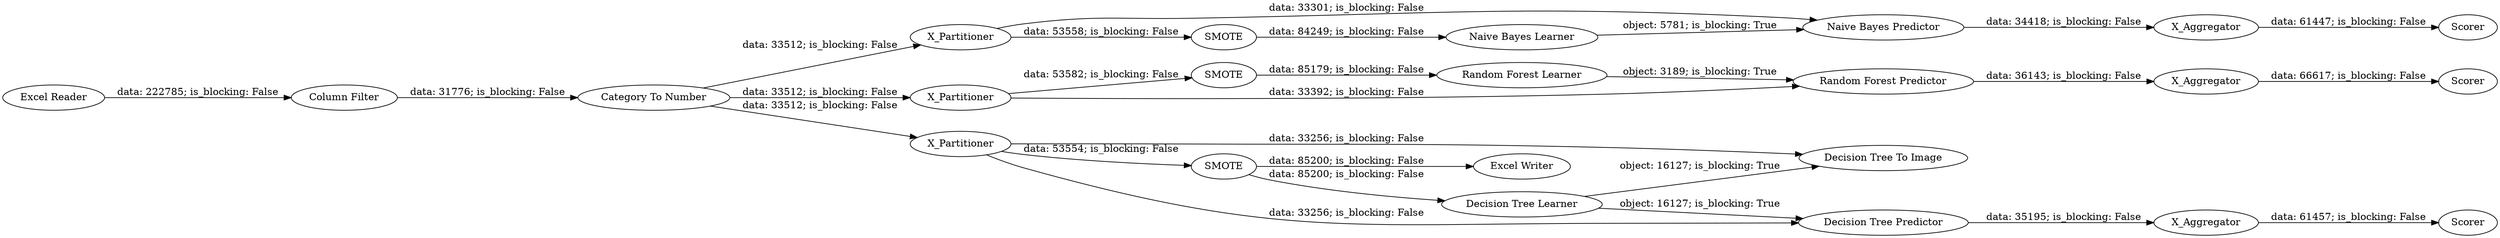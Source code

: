 digraph {
	"-8382867660556421757_28" [label=Scorer]
	"-8382867660556421757_29" [label=SMOTE]
	"-8382867660556421757_5" [label="Decision Tree Learner"]
	"-8382867660556421757_27" [label=X_Aggregator]
	"-8382867660556421757_25" [label="Naive Bayes Learner"]
	"-8382867660556421757_32" [label=SMOTE]
	"-8382867660556421757_26" [label=X_Partitioner]
	"-8382867660556421757_10" [label="Category To Number"]
	"-8382867660556421757_19" [label="Excel Writer"]
	"-8382867660556421757_15" [label="Random Forest Predictor"]
	"-8382867660556421757_23" [label=X_Aggregator]
	"-8382867660556421757_2" [label="Column Filter"]
	"-8382867660556421757_4" [label="Decision Tree Predictor"]
	"-8382867660556421757_17" [label=X_Partitioner]
	"-8382867660556421757_24" [label="Naive Bayes Predictor"]
	"-8382867660556421757_12" [label=X_Partitioner]
	"-8382867660556421757_14" [label="Random Forest Learner"]
	"-8382867660556421757_1" [label="Excel Reader"]
	"-8382867660556421757_21" [label=Scorer]
	"-8382867660556421757_30" [label=SMOTE]
	"-8382867660556421757_8" [label=X_Aggregator]
	"-8382867660556421757_31" [label="Decision Tree To Image"]
	"-8382867660556421757_9" [label=Scorer]
	"-8382867660556421757_26" -> "-8382867660556421757_32" [label="data: 53558; is_blocking: False"]
	"-8382867660556421757_23" -> "-8382867660556421757_21" [label="data: 66617; is_blocking: False"]
	"-8382867660556421757_29" -> "-8382867660556421757_19" [label="data: 85200; is_blocking: False"]
	"-8382867660556421757_12" -> "-8382867660556421757_29" [label="data: 53554; is_blocking: False"]
	"-8382867660556421757_10" -> "-8382867660556421757_17" [label="data: 33512; is_blocking: False"]
	"-8382867660556421757_26" -> "-8382867660556421757_24" [label="data: 33301; is_blocking: False"]
	"-8382867660556421757_2" -> "-8382867660556421757_10" [label="data: 31776; is_blocking: False"]
	"-8382867660556421757_5" -> "-8382867660556421757_31" [label="object: 16127; is_blocking: True"]
	"-8382867660556421757_27" -> "-8382867660556421757_28" [label="data: 61447; is_blocking: False"]
	"-8382867660556421757_17" -> "-8382867660556421757_15" [label="data: 33392; is_blocking: False"]
	"-8382867660556421757_12" -> "-8382867660556421757_4" [label="data: 33256; is_blocking: False"]
	"-8382867660556421757_8" -> "-8382867660556421757_9" [label="data: 61457; is_blocking: False"]
	"-8382867660556421757_4" -> "-8382867660556421757_8" [label="data: 35195; is_blocking: False"]
	"-8382867660556421757_1" -> "-8382867660556421757_2" [label="data: 222785; is_blocking: False"]
	"-8382867660556421757_10" -> "-8382867660556421757_26" [label="data: 33512; is_blocking: False"]
	"-8382867660556421757_14" -> "-8382867660556421757_15" [label="object: 3189; is_blocking: True"]
	"-8382867660556421757_24" -> "-8382867660556421757_27" [label="data: 34418; is_blocking: False"]
	"-8382867660556421757_10" -> "-8382867660556421757_12" [label="data: 33512; is_blocking: False"]
	"-8382867660556421757_29" -> "-8382867660556421757_5" [label="data: 85200; is_blocking: False"]
	"-8382867660556421757_25" -> "-8382867660556421757_24" [label="object: 5781; is_blocking: True"]
	"-8382867660556421757_30" -> "-8382867660556421757_14" [label="data: 85179; is_blocking: False"]
	"-8382867660556421757_12" -> "-8382867660556421757_31" [label="data: 33256; is_blocking: False"]
	"-8382867660556421757_32" -> "-8382867660556421757_25" [label="data: 84249; is_blocking: False"]
	"-8382867660556421757_5" -> "-8382867660556421757_4" [label="object: 16127; is_blocking: True"]
	"-8382867660556421757_15" -> "-8382867660556421757_23" [label="data: 36143; is_blocking: False"]
	"-8382867660556421757_17" -> "-8382867660556421757_30" [label="data: 53582; is_blocking: False"]
	rankdir=LR
}
